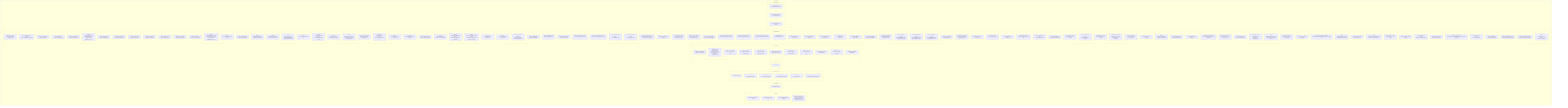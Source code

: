 flowchart TB
    subgraph Imports["Imports"]
        I1["IMPORT: chalk, FROM: chalk"]
        I2["IMPORT: boxen, FROM: boxen"]
        I3["IMPORT: cli-table3, FROM: cli-table3"]
        I4["IMPORT: ./find-next-task.js, FROM: /claude-task-master/scripts/modules/task-manager/find-next-task.js"]
    end
    subgraph Dependencies["Dependencies"]
        D1["DEP: Path resolution"]
    end
    subgraph FunctionsDefined["Functions Defined"]
        FU1["FUNCTION: listTasks"]
        FU2["FUNCTION: getWorkItemDescription"]
        FU3["FUNCTION: generateMarkdownOutput"]
        FU4["FUNCTION: createMarkdownProgressBar"]
        FU5["FUNCTION: getStatusSymbol"]
        FU6["FUNCTION: formatDependenciesForMarkdown"]
    end
    subgraph Exports["Exports"]
        E1["EXP: listTasks"]
    end
    subgraph Parameters["Parameters"]
        P1["PARAM: {string} tasksPath - Path to the tasks.json file"]
        P2["PARAM: {string} statusFilter - Filter by status (single status or comma-separated list, e.g., 'pending' or 'blocked,deferred')"]
        P3["PARAM: {string} reportPath - Path to the complexity report"]
        P4["PARAM: {boolean} withSubtasks - Whether to show subtasks"]
        P5["PARAM: {string} outputFormat - Output format (text or json)"]
        P6["PARAM: {Object} context - Context object (required)"]
        P7["PARAM: {string} context.projectRoot - Project root path"]
        P8["PARAM: {string} context.tag - Tag for the task"]
        P9["PARAM: {Object} data - Full tasks data"]
        P10["PARAM: {Array} filteredTasks - Filtered tasks array"]
        P11["PARAM: {Object} stats - Statistics object"]
    end
    subgraph Constants["Const Declarations"]
        C1["CONST: data, VALUE: readJSON(tasksPath, projectRoot, tag)"]
        C2["CONST: complexityReport, VALUE: readComplexityReport(reportPath)"]
        C3["CONST: allowedStatuses, VALUE: statusFilter"]
        C4["CONST: totalTasks, VALUE: data.tasks.length"]
        C5["CONST: completedTasks, VALUE: data.tasks.filter("]
        C6["CONST: completionPercentage, VALUE: totalTasks > 0 ? (completedTasks / totalTasks) * 100 : 0"]
        C7["CONST: doneCount, VALUE: completedTasks"]
        C8["CONST: inProgressCount, VALUE: data.tasks.filter("]
        C9["CONST: pendingCount, VALUE: data.tasks.filter("]
        C10["CONST: blockedCount, VALUE: data.tasks.filter("]
        C11["CONST: deferredCount, VALUE: data.tasks.filter("]
        C12["CONST: cancelledCount, VALUE: data.tasks.filter("]
        C13["CONST: reviewCount, VALUE: data.tasks.filter("]
        C14["CONST: subtaskCompletionPercentage, VALUE: totalSubtasks > 0 ? (completedSubtasks / totalSubtasks) * 100 : 0"]
        C15["CONST: completedTaskIds, VALUE: new Set("]
        C16["CONST: tasksWithNoDeps, VALUE: data.tasks.filter("]
        C17["CONST: tasksWithAllDepsSatisfied, VALUE: data.tasks.filter("]
        C18["CONST: tasksWithUnsatisfiedDeps, VALUE: data.tasks.filter("]
        C19["CONST: tasksReadyToWork, VALUE: tasksWithNoDeps + tasksWithAllDepsSatisfied"]
        C20["CONST: dependencyCount, VALUE: {}"]
        C21["CONST: mostDependedOnTask, VALUE: mostDependedOnTaskId !== null"]
        C22["CONST: totalDependencies, VALUE: data.tasks.reduce("]
        C23["CONST: avgDependenciesPerTask, VALUE: totalDependencies / data.tasks.length"]
        C24["CONST: nextItem, VALUE: findNextTask(data.tasks, complexityReport)"]
        C25["CONST: tasksWithoutDetails, VALUE: filteredTasks.map((task) => {"]
        C26["CONST: taskStatusBreakdown, VALUE: {"]
        C27["CONST: subtaskStatusBreakdown, VALUE: {"]
        C28["CONST: taskProgressBar, VALUE: createProgressBar("]
        C29["CONST: subtaskProgressBar, VALUE: createProgressBar("]
        C30["CONST: projectDashboardContent, VALUE: chalk.white.bold('Project Dashboard') +"]
        C31["CONST: dependencyDashboardContent, VALUE: chalk.white.bold('Dependency Status & Next Task') +"]
        C32["CONST: minDashboardWidth, VALUE: 50"]
        C33["CONST: minDependencyWidth, VALUE: 50"]
        C34["CONST: totalMinWidth, VALUE: minDashboardWidth + minDependencyWidth + 4"]
        C35["CONST: availableWidth, VALUE: terminalWidth"]
        C36["CONST: halfWidth, VALUE: Math.floor(availableWidth / 2)"]
        C37["CONST: boxContentWidth, VALUE: halfWidth - 4"]
        C38["CONST: dashboardBox, VALUE: boxen(projectDashboardContent, {"]
        C39["CONST: dependencyBox, VALUE: boxen(dependencyDashboardContent, {"]
        C40["CONST: dashboardLines, VALUE: dashboardBox.split('\\n')"]
        C41["CONST: dependencyLines, VALUE: dependencyBox.split('\\n')"]
        C42["CONST: maxHeight, VALUE: Math.max(dashboardLines.length, dependencyLines.length)"]
        C43["CONST: combinedLines, VALUE: []"]
        C44["CONST: dashLine, VALUE: i < dashboardLines.length ? dashboardLines[i] : ''"]
        C45["CONST: depLine, VALUE: i < dependencyLines.length ? dependencyLines[i] : ''"]
        C46["CONST: trimmedDashLine, VALUE: dashLine.trimEnd()"]
        C47["CONST: paddedDashLine, VALUE: trimmedDashLine.padEnd(halfWidth, ' ')"]
        C48["CONST: dashboardBox, VALUE: boxen(projectDashboardContent, {"]
        C49["CONST: dependencyBox, VALUE: boxen(dependencyDashboardContent, {"]
        C50["CONST: idWidthPct, VALUE: withSubtasks ? 10 : 7"]
        C51["CONST: statusWidthPct, VALUE: 15"]
        C52["CONST: priorityWidthPct, VALUE: 12"]
        C53["CONST: depsWidthPct, VALUE: 20"]
        C54["CONST: complexityWidthPct, VALUE: 10"]
        C55["CONST: titleWidthPct, VALUE: 100 -"]
        C56["CONST: availableWidth, VALUE: terminalWidth - 10"]
        C57["CONST: idWidth, VALUE: Math.floor(availableWidth * (idWidthPct / 100))"]
        C58["CONST: statusWidth, VALUE: Math.floor(availableWidth * (statusWidthPct / 100))"]
        C59["CONST: priorityWidth, VALUE: Math.floor(availableWidth * (priorityWidthPct / 100))"]
        C60["CONST: depsWidth, VALUE: Math.floor(availableWidth * (depsWidthPct / 100))"]
        C61["CONST: complexityWidth, VALUE: Math.floor("]
        C62["CONST: titleWidth, VALUE: Math.floor(availableWidth * (titleWidthPct / 100))"]
        C63["CONST: table, VALUE: new Table({"]
        C64["CONST: cleanTitle, VALUE: task.title.replace(/\\n/g, ' ')"]
        C65["CONST: priorityColor, VALUE: {"]
        C66["CONST: status, VALUE: getStatusWithColor(task.status, true)"]
        C67["CONST: formattedDeps, VALUE: subtask.dependencies"]
        C68["CONST: foundSubtask, VALUE: task.subtasks.find("]
        C69["CONST: isDone, VALUE: foundSubtask.status === 'done' ||"]
        C70["CONST: isInProgress, VALUE: foundSubtask.status === 'in-progress'"]
        C71["CONST: depTask, VALUE: data.tasks.find((t) => t.id === depId)"]
        C72["CONST: isDone, VALUE: depTask.status === 'done' || depTask.status === 'completed'"]
        C73["CONST: isInProgress, VALUE: depTask.status === 'in-progress'"]
        C74["CONST: priorityColors, VALUE: {"]
        C75["CONST: parentTaskForSubtasks, VALUE: data.tasks.find("]
        C76["CONST: status, VALUE: subtask.status || 'pending'"]
        C77["CONST: statusColors, VALUE: {"]
        C78["CONST: statusColor, VALUE: statusColors[status.toLowerCase()] || chalk.white"]
        C79["CONST: parent, VALUE: allTasks.find((t) => t.id === item.parentId)"]
        C80["CONST: subtask, VALUE: parent?.subtasks?.find("]
        C81["CONST: task, VALUE: allTasks.find((t) => String(t.id) === String(item.id))"]
        C82["CONST: createMarkdownProgressBar, VALUE: (percentage, width = 20) => {"]
        C83["CONST: filled, VALUE: Math.round((percentage / 100) * width)"]
        C84["CONST: empty, VALUE: width - filled"]
        C85["CONST: taskProgressBar, VALUE: createMarkdownProgressBar(completionPercentage, 20)"]
        C86["CONST: subtaskProgressBar, VALUE: createMarkdownProgressBar("]
        C87["CONST: getStatusSymbol, VALUE: (status) => {"]
        C88["CONST: formatDependenciesForMarkdown, VALUE: (deps, allTasks) => {"]
        C89["CONST: depTask, VALUE: allTasks.find((t) => t.id === depId)"]
        C90["CONST: taskTitle, VALUE: task.title"]
        C91["CONST: statusSymbol, VALUE: getStatusSymbol(task.status)"]
        C92["CONST: priority, VALUE: task.priority || 'medium'"]
        C93["CONST: deps, VALUE: formatDependenciesForMarkdown(task.dependencies, data.tasks)"]
        C94["CONST: complexity, VALUE: task.complexityScore"]
        C95["CONST: subtaskTitle, VALUE: `${subtask.title}`"]
        C96["CONST: subtaskStatus, VALUE: getStatusSymbol(subtask.status)"]
        C97["CONST: subtaskDeps, VALUE: formatDependenciesForMarkdown("]
        C98["CONST: subtaskComplexity, VALUE: subtask.complexityScore"]
    end
    subgraph ExecutionFlow["Execution Flow"]
        FL1["Identify and load dependencies and modules"]
        FL2["Define functions and core logic for this module"]
        FL3["Expose public API via exports"]
    end
    subgraph FileName["list-tasks.js"]
        Imports
        Dependencies
        FunctionsDefined
        Exports
        Parameters
        Constants
        ExecutionFlow
    end
    FL1 --> FL2
    FL2 --> FL3